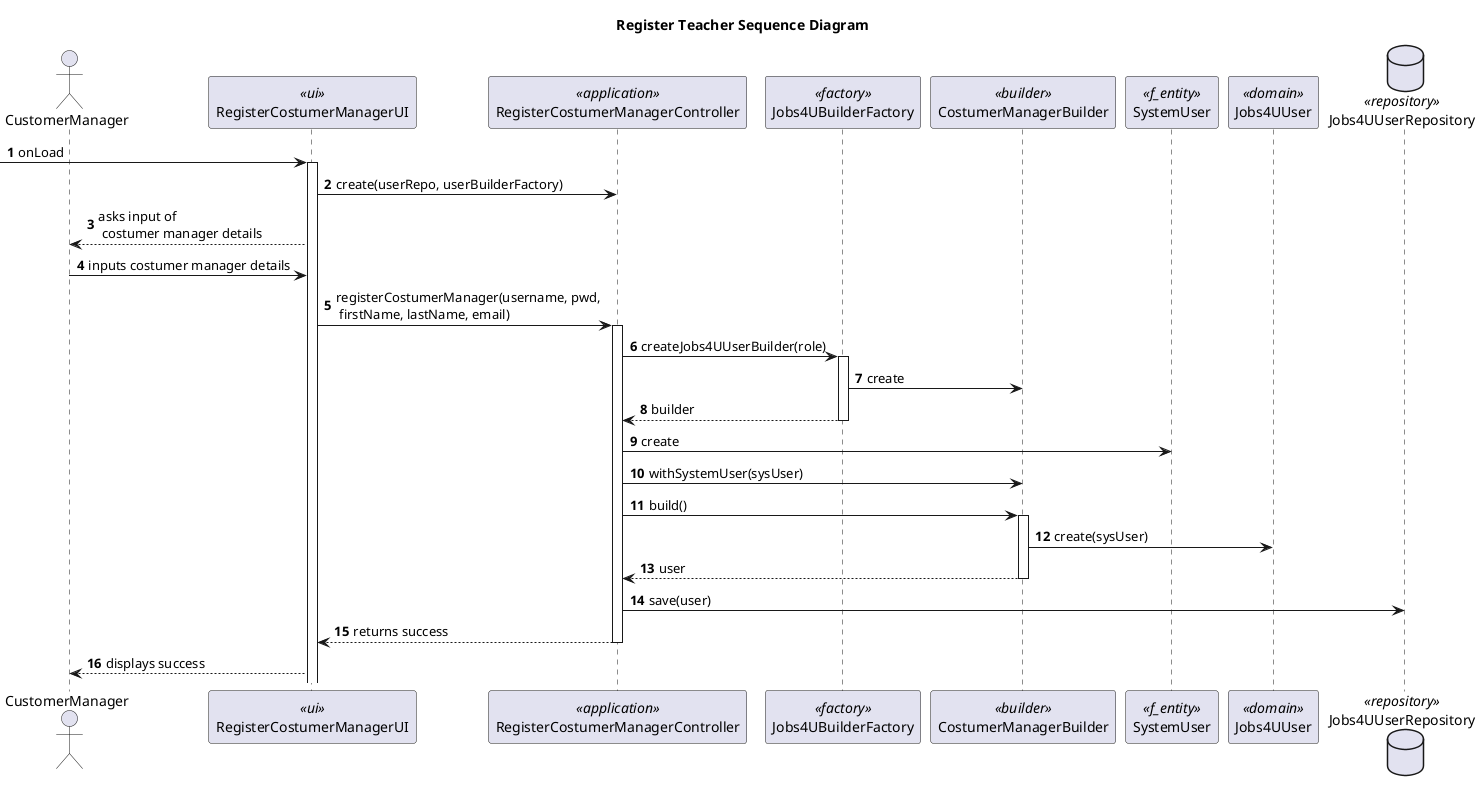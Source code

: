 @startuml

title Register Teacher Sequence Diagram

autonumber
actor CustomerManager as ADM
participant "RegisterCostumerManagerUI" as UI <<ui>>
participant "RegisterCostumerManagerController" as CTRL <<application>>
participant "Jobs4UBuilderFactory" as FAC <<factory>>
participant "CostumerManagerBuilder" as BLD <<builder>>
participant "SystemUser" as SU <<f_entity>>
participant "Jobs4UUser" as J4UU <<domain>>
database "Jobs4UUserRepository" as REPO <<repository>>


-> UI : onLoad
activate UI
UI -> CTRL : create(userRepo, userBuilderFactory)
UI --> ADM : asks input of\n costumer manager details
ADM -> UI : inputs costumer manager details
UI -> CTRL : registerCostumerManager(username, pwd,\n firstName, lastName, email)
activate CTRL
CTRL -> FAC : createJobs4UUserBuilder(role)
activate FAC
FAC -> BLD : create
FAC --> CTRL : builder
deactivate FAC
CTRL -> SU : create
CTRL -> BLD : withSystemUser(sysUser)
CTRL -> BLD : build()
activate BLD
BLD -> J4UU : create(sysUser)
BLD --> CTRL : user
deactivate BLD
CTRL -> REPO : save(user)
CTRL --> UI : returns success
deactivate CTRL
UI --> ADM : displays success




@enduml
